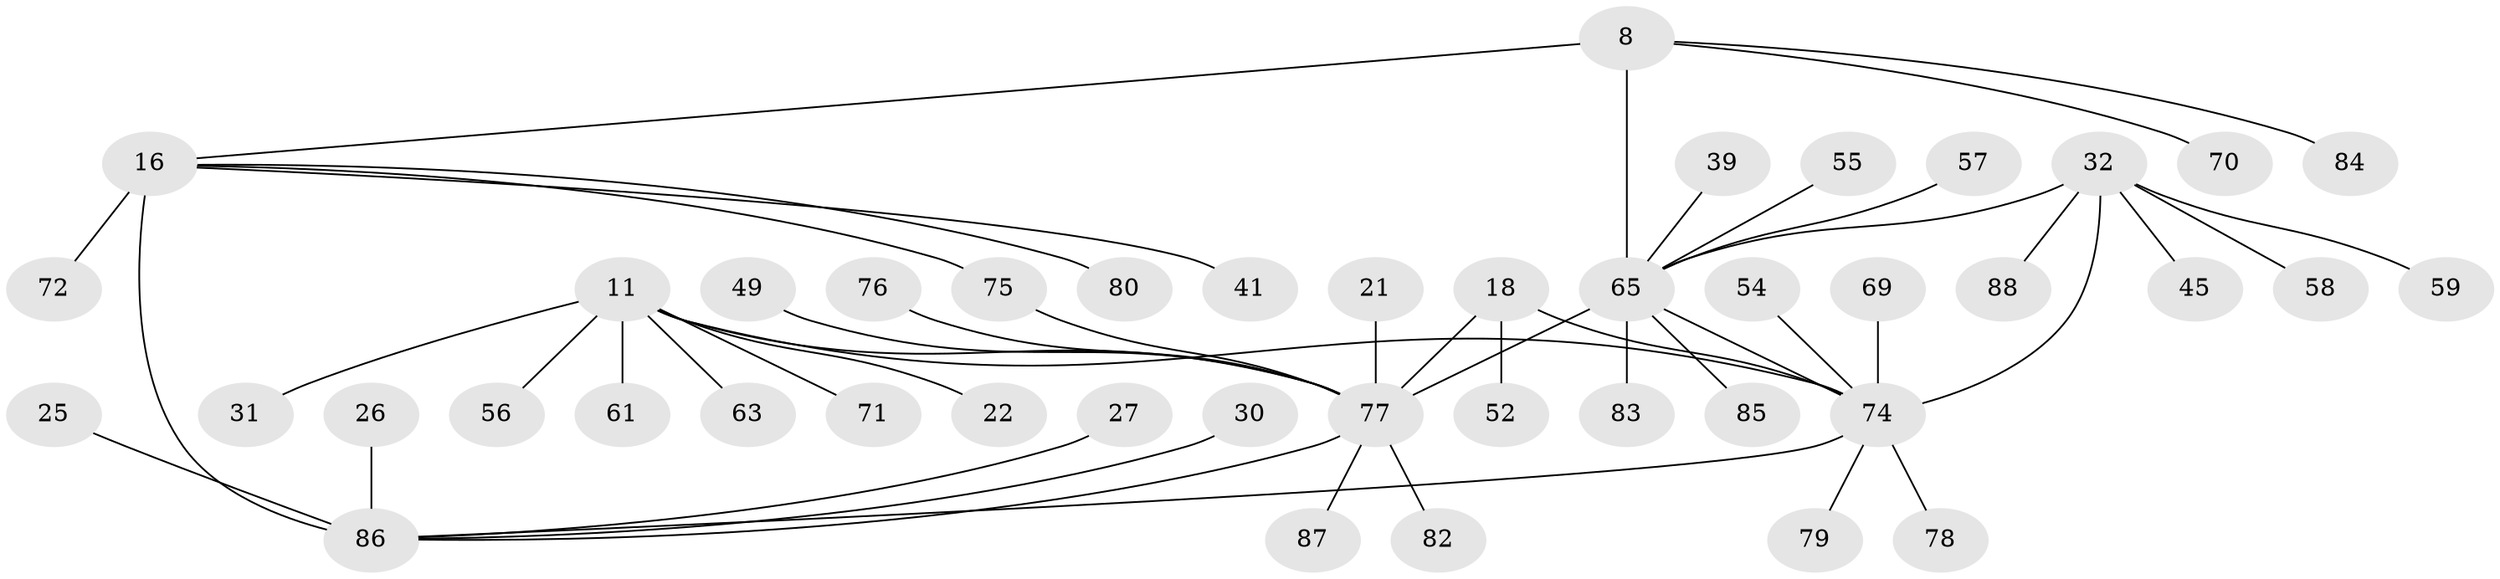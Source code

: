// original degree distribution, {11: 0.011363636363636364, 6: 0.056818181818181816, 9: 0.011363636363636364, 5: 0.03409090909090909, 8: 0.045454545454545456, 4: 0.056818181818181816, 10: 0.011363636363636364, 7: 0.011363636363636364, 1: 0.5113636363636364, 2: 0.19318181818181818, 3: 0.056818181818181816}
// Generated by graph-tools (version 1.1) at 2025/54/03/09/25 04:54:58]
// undirected, 44 vertices, 49 edges
graph export_dot {
graph [start="1"]
  node [color=gray90,style=filled];
  8 [super="+6"];
  11 [super="+9"];
  16 [super="+13"];
  18 [super="+17"];
  21;
  22;
  25;
  26;
  27;
  30;
  31;
  32 [super="+4"];
  39;
  41;
  45 [super="+33"];
  49 [super="+37+46"];
  52;
  54 [super="+50"];
  55;
  56;
  57 [super="+28"];
  58;
  59 [super="+51"];
  61 [super="+60"];
  63;
  65 [super="+7"];
  69;
  70 [super="+68"];
  71 [super="+36"];
  72;
  74 [super="+48+3+64+38+53+12"];
  75;
  76 [super="+67"];
  77 [super="+20+40"];
  78;
  79;
  80;
  82 [super="+66"];
  83;
  84;
  85 [super="+43"];
  86 [super="+15"];
  87 [super="+81"];
  88;
  8 -- 84;
  8 -- 16;
  8 -- 70;
  8 -- 65 [weight=4];
  11 -- 22;
  11 -- 31;
  11 -- 63;
  11 -- 56;
  11 -- 74 [weight=6];
  11 -- 71;
  11 -- 61;
  11 -- 77 [weight=2];
  16 -- 41;
  16 -- 72;
  16 -- 80;
  16 -- 75;
  16 -- 86 [weight=4];
  18 -- 52;
  18 -- 77 [weight=4];
  18 -- 74;
  21 -- 77;
  25 -- 86;
  26 -- 86;
  27 -- 86;
  30 -- 86;
  32 -- 65;
  32 -- 58;
  32 -- 88;
  32 -- 74 [weight=4];
  32 -- 59;
  32 -- 45;
  39 -- 65;
  49 -- 77;
  54 -- 74;
  55 -- 65;
  57 -- 65;
  65 -- 74 [weight=2];
  65 -- 77 [weight=2];
  65 -- 83;
  65 -- 85;
  69 -- 74;
  74 -- 78;
  74 -- 79;
  74 -- 86 [weight=2];
  75 -- 77;
  76 -- 77;
  77 -- 87;
  77 -- 82;
  77 -- 86;
}
